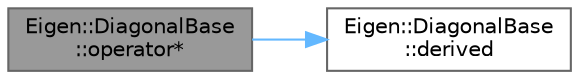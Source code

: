 digraph "Eigen::DiagonalBase::operator*"
{
 // LATEX_PDF_SIZE
  bgcolor="transparent";
  edge [fontname=Helvetica,fontsize=10,labelfontname=Helvetica,labelfontsize=10];
  node [fontname=Helvetica,fontsize=10,shape=box,height=0.2,width=0.4];
  rankdir="LR";
  Node1 [id="Node000001",label="Eigen::DiagonalBase\l::operator*",height=0.2,width=0.4,color="gray40", fillcolor="grey60", style="filled", fontcolor="black",tooltip=" "];
  Node1 -> Node2 [id="edge1_Node000001_Node000002",color="steelblue1",style="solid",tooltip=" "];
  Node2 [id="Node000002",label="Eigen::DiagonalBase\l::derived",height=0.2,width=0.4,color="grey40", fillcolor="white", style="filled",URL="$class_eigen_1_1_diagonal_base.html#a52a0abeaa94dc3ee2478f485de9db507",tooltip=" "];
}
